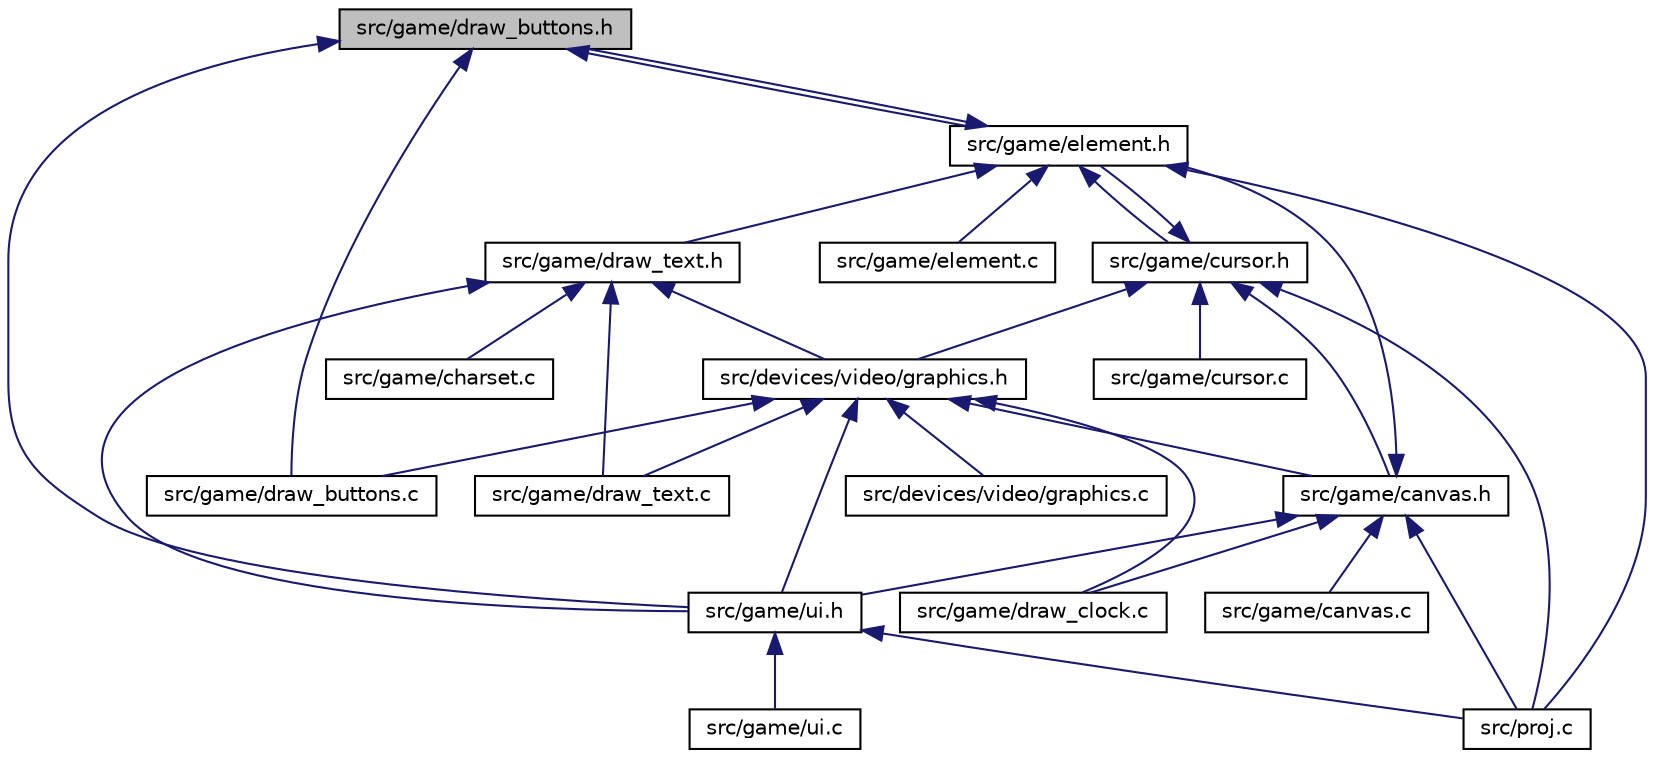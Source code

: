 digraph "src/game/draw_buttons.h"
{
 // LATEX_PDF_SIZE
  edge [fontname="Helvetica",fontsize="10",labelfontname="Helvetica",labelfontsize="10"];
  node [fontname="Helvetica",fontsize="10",shape=record];
  Node1 [label="src/game/draw_buttons.h",height=0.2,width=0.4,color="black", fillcolor="grey75", style="filled", fontcolor="black",tooltip=" "];
  Node1 -> Node2 [dir="back",color="midnightblue",fontsize="10",style="solid"];
  Node2 [label="src/game/draw_buttons.c",height=0.2,width=0.4,color="black", fillcolor="white", style="filled",URL="$draw__buttons_8c.html",tooltip=" "];
  Node1 -> Node3 [dir="back",color="midnightblue",fontsize="10",style="solid"];
  Node3 [label="src/game/element.h",height=0.2,width=0.4,color="black", fillcolor="white", style="filled",URL="$element_8h.html",tooltip=" "];
  Node3 -> Node4 [dir="back",color="midnightblue",fontsize="10",style="solid"];
  Node4 [label="src/game/cursor.h",height=0.2,width=0.4,color="black", fillcolor="white", style="filled",URL="$cursor_8h.html",tooltip=" "];
  Node4 -> Node5 [dir="back",color="midnightblue",fontsize="10",style="solid"];
  Node5 [label="src/devices/video/graphics.h",height=0.2,width=0.4,color="black", fillcolor="white", style="filled",URL="$graphics_8h.html",tooltip=" "];
  Node5 -> Node6 [dir="back",color="midnightblue",fontsize="10",style="solid"];
  Node6 [label="src/devices/video/graphics.c",height=0.2,width=0.4,color="black", fillcolor="white", style="filled",URL="$graphics_8c.html",tooltip=" "];
  Node5 -> Node7 [dir="back",color="midnightblue",fontsize="10",style="solid"];
  Node7 [label="src/game/canvas.h",height=0.2,width=0.4,color="black", fillcolor="white", style="filled",URL="$canvas_8h.html",tooltip=" "];
  Node7 -> Node8 [dir="back",color="midnightblue",fontsize="10",style="solid"];
  Node8 [label="src/game/canvas.c",height=0.2,width=0.4,color="black", fillcolor="white", style="filled",URL="$canvas_8c.html",tooltip=" "];
  Node7 -> Node9 [dir="back",color="midnightblue",fontsize="10",style="solid"];
  Node9 [label="src/game/draw_clock.c",height=0.2,width=0.4,color="black", fillcolor="white", style="filled",URL="$draw__clock_8c.html",tooltip=" "];
  Node7 -> Node3 [dir="back",color="midnightblue",fontsize="10",style="solid"];
  Node7 -> Node10 [dir="back",color="midnightblue",fontsize="10",style="solid"];
  Node10 [label="src/game/ui.h",height=0.2,width=0.4,color="black", fillcolor="white", style="filled",URL="$ui_8h.html",tooltip=" "];
  Node10 -> Node11 [dir="back",color="midnightblue",fontsize="10",style="solid"];
  Node11 [label="src/game/ui.c",height=0.2,width=0.4,color="black", fillcolor="white", style="filled",URL="$ui_8c.html",tooltip=" "];
  Node10 -> Node12 [dir="back",color="midnightblue",fontsize="10",style="solid"];
  Node12 [label="src/proj.c",height=0.2,width=0.4,color="black", fillcolor="white", style="filled",URL="$proj_8c.html",tooltip=" "];
  Node7 -> Node12 [dir="back",color="midnightblue",fontsize="10",style="solid"];
  Node5 -> Node2 [dir="back",color="midnightblue",fontsize="10",style="solid"];
  Node5 -> Node9 [dir="back",color="midnightblue",fontsize="10",style="solid"];
  Node5 -> Node13 [dir="back",color="midnightblue",fontsize="10",style="solid"];
  Node13 [label="src/game/draw_text.c",height=0.2,width=0.4,color="black", fillcolor="white", style="filled",URL="$draw__text_8c.html",tooltip=" "];
  Node5 -> Node10 [dir="back",color="midnightblue",fontsize="10",style="solid"];
  Node4 -> Node7 [dir="back",color="midnightblue",fontsize="10",style="solid"];
  Node4 -> Node14 [dir="back",color="midnightblue",fontsize="10",style="solid"];
  Node14 [label="src/game/cursor.c",height=0.2,width=0.4,color="black", fillcolor="white", style="filled",URL="$cursor_8c.html",tooltip=" "];
  Node4 -> Node3 [dir="back",color="midnightblue",fontsize="10",style="solid"];
  Node4 -> Node12 [dir="back",color="midnightblue",fontsize="10",style="solid"];
  Node3 -> Node1 [dir="back",color="midnightblue",fontsize="10",style="solid"];
  Node3 -> Node15 [dir="back",color="midnightblue",fontsize="10",style="solid"];
  Node15 [label="src/game/draw_text.h",height=0.2,width=0.4,color="black", fillcolor="white", style="filled",URL="$draw__text_8h.html",tooltip=" "];
  Node15 -> Node5 [dir="back",color="midnightblue",fontsize="10",style="solid"];
  Node15 -> Node16 [dir="back",color="midnightblue",fontsize="10",style="solid"];
  Node16 [label="src/game/charset.c",height=0.2,width=0.4,color="black", fillcolor="white", style="filled",URL="$charset_8c.html",tooltip=" "];
  Node15 -> Node13 [dir="back",color="midnightblue",fontsize="10",style="solid"];
  Node15 -> Node10 [dir="back",color="midnightblue",fontsize="10",style="solid"];
  Node3 -> Node17 [dir="back",color="midnightblue",fontsize="10",style="solid"];
  Node17 [label="src/game/element.c",height=0.2,width=0.4,color="black", fillcolor="white", style="filled",URL="$element_8c.html",tooltip=" "];
  Node3 -> Node12 [dir="back",color="midnightblue",fontsize="10",style="solid"];
  Node1 -> Node10 [dir="back",color="midnightblue",fontsize="10",style="solid"];
}
